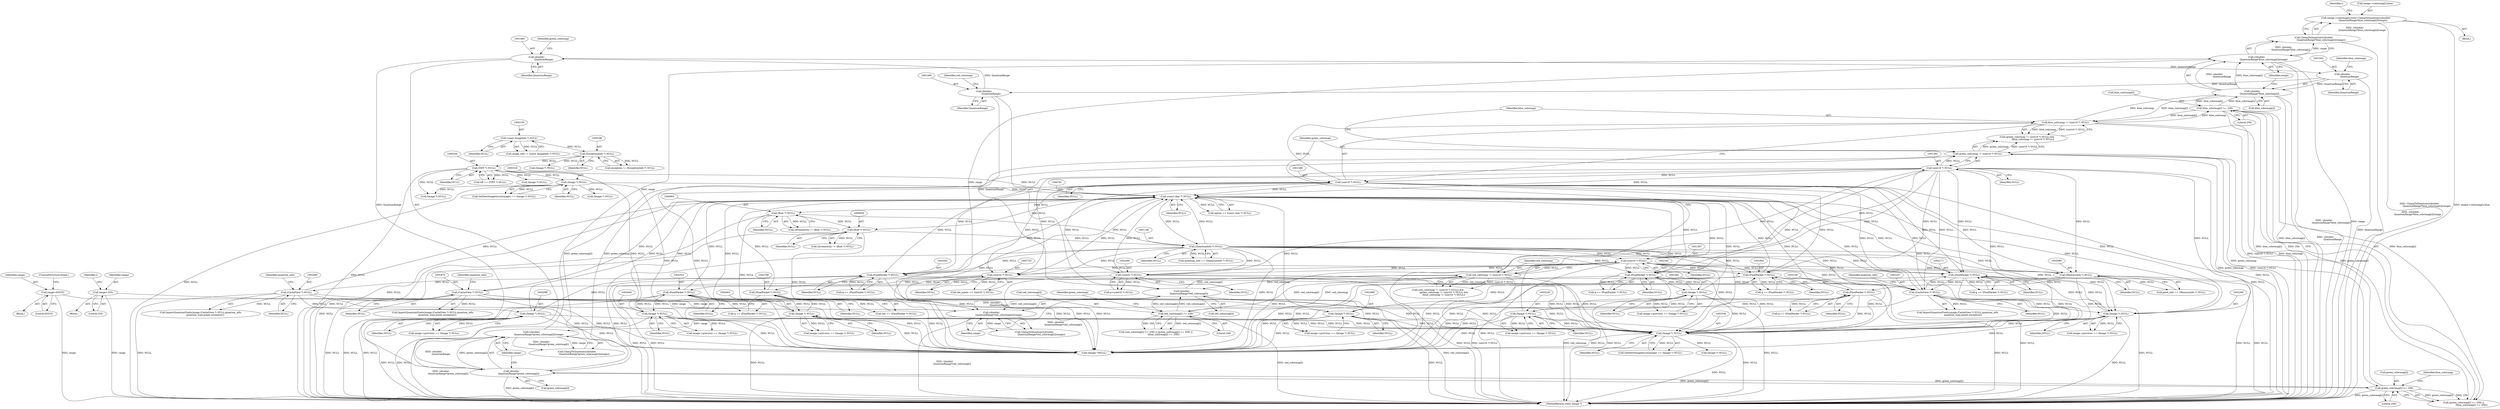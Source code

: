 digraph "0_ImageMagick_58cf5bf4fade82e3b510e8f3463a967278a3e410_0@array" {
"1001490" [label="(Call,image->colormap[i].blue=ClampToQuantum(((double)\n                    QuantumRange*blue_colormap[i])/range))"];
"1001498" [label="(Call,ClampToQuantum(((double)\n                    QuantumRange*blue_colormap[i])/range))"];
"1001499" [label="(Call,((double)\n                    QuantumRange*blue_colormap[i])/range)"];
"1001500" [label="(Call,(double)\n                    QuantumRange*blue_colormap[i])"];
"1001501" [label="(Call,(double)\n                    QuantumRange)"];
"1001483" [label="(Call,(double)\n                    QuantumRange)"];
"1001465" [label="(Call,(double)\n                    QuantumRange)"];
"1001430" [label="(Call,blue_colormap[i] >= 256)"];
"1001395" [label="(Call,blue_colormap != (uint16 *) NULL)"];
"1001397" [label="(Call,(uint16 *) NULL)"];
"1001392" [label="(Call,(uint16 *) NULL)"];
"1001386" [label="(Call,(uint16 *) NULL)"];
"1001145" [label="(Call,(QuantumInfo *) NULL)"];
"1000760" [label="(Call,(const char *) NULL)"];
"1002341" [label="(Call,(PixelPacket *) NULL)"];
"1002460" [label="(Call,(Image *) NULL)"];
"1001861" [label="(Call,(PixelPacket *) NULL)"];
"1001888" [label="(Call,(Image *) NULL)"];
"1001869" [label="(Call,(CacheView *) NULL)"];
"1002087" [label="(Call,(Image *) NULL)"];
"1002068" [label="(Call,(CacheView *) NULL)"];
"1002060" [label="(Call,(PixelPacket *) NULL)"];
"1003000" [label="(Call,(Image *) NULL)"];
"1002797" [label="(Call,(PixelPacket *) NULL)"];
"1002732" [label="(Call,(uint32 *) NULL)"];
"1002639" [label="(Call,(Image *) NULL)"];
"1002522" [label="(Call,(PixelPacket *) NULL)"];
"1002489" [label="(Call,(uint32 *) NULL)"];
"1003149" [label="(Call,(PixelPacket *) NULL)"];
"1003079" [label="(Call,(MemoryInfo *) NULL)"];
"1003228" [label="(Call,(Image *) NULL)"];
"1000317" [label="(Call,(Image *) NULL)"];
"1000243" [label="(Call,(TIFF *) NULL)"];
"1000185" [label="(Call,(ExceptionInfo *) NULL)"];
"1000158" [label="(Call,(const ImageInfo *) NULL)"];
"1003337" [label="(Call,(Image *) NULL)"];
"1002170" [label="(Call,(PixelPacket *) NULL)"];
"1002265" [label="(Call,(Image *) NULL)"];
"1002246" [label="(Call,(CacheView *) NULL)"];
"1000938" [label="(Call,(float *) NULL)"];
"1000900" [label="(Call,(float *) NULL)"];
"1001481" [label="(Call,((double)\n                    QuantumRange*green_colormap[i])/range)"];
"1001482" [label="(Call,(double)\n                    QuantumRange*green_colormap[i])"];
"1001390" [label="(Call,green_colormap != (uint16 *) NULL)"];
"1001425" [label="(Call,green_colormap[i] >= 256)"];
"1001463" [label="(Call,((double)\n                    QuantumRange*red_colormap[i])/range)"];
"1001464" [label="(Call,(double)\n                    QuantumRange*red_colormap[i])"];
"1001384" [label="(Call,red_colormap != (uint16 *) NULL)"];
"1001419" [label="(Call,red_colormap[i] >= 256)"];
"1001436" [label="(Call,range=65535)"];
"1001401" [label="(Call,range=255)"];
"1001147" [label="(Identifier,NULL)"];
"1002732" [label="(Call,(uint32 *) NULL)"];
"1001427" [label="(Identifier,green_colormap)"];
"1001468" [label="(Call,red_colormap[i])"];
"1001426" [label="(Call,green_colormap[i])"];
"1003224" [label="(Call,image->previous == (Image *) NULL)"];
"1002795" [label="(Call,tile == (PixelPacket *) NULL)"];
"1001418" [label="(Call,(red_colormap[i] >= 256) || (green_colormap[i] >= 256) ||\n                      (blue_colormap[i] >= 256))"];
"1001438" [label="(Literal,65535)"];
"1001498" [label="(Call,ClampToQuantum(((double)\n                    QuantumRange*blue_colormap[i])/range))"];
"1001463" [label="(Call,((double)\n                    QuantumRange*red_colormap[i])/range)"];
"1002062" [label="(Identifier,NULL)"];
"1001467" [label="(Identifier,QuantumRange)"];
"1001391" [label="(Identifier,green_colormap)"];
"1000314" [label="(Call,GetNextImageInList(image) == (Image *) NULL)"];
"1002639" [label="(Call,(Image *) NULL)"];
"1000215" [label="(Call,(Image *) NULL)"];
"1003081" [label="(Identifier,NULL)"];
"1001872" [label="(Identifier,quantum_info)"];
"1002089" [label="(Identifier,NULL)"];
"1001439" [label="(ControlStructure,break;)"];
"1001424" [label="(Call,(green_colormap[i] >= 256) ||\n                      (blue_colormap[i] >= 256))"];
"1001389" [label="(Call,(green_colormap != (uint16 *) NULL) &&\n                (blue_colormap != (uint16 *) NULL))"];
"1001483" [label="(Call,(double)\n                    QuantumRange)"];
"1002460" [label="(Call,(Image *) NULL)"];
"1003228" [label="(Call,(Image *) NULL)"];
"1003147" [label="(Call,q == (PixelPacket *) NULL)"];
"1000902" [label="(Identifier,NULL)"];
"1001503" [label="(Identifier,QuantumRange)"];
"1002635" [label="(Call,image->previous == (Image *) NULL)"];
"1000243" [label="(Call,(TIFF *) NULL)"];
"1003230" [label="(Identifier,NULL)"];
"1001397" [label="(Call,(uint16 *) NULL)"];
"1001487" [label="(Identifier,green_colormap)"];
"1002641" [label="(Identifier,NULL)"];
"1001464" [label="(Call,(double)\n                    QuantumRange*red_colormap[i])"];
"1003334" [label="(Call,GetNextImageInList(image) == (Image *) NULL)"];
"1000898" [label="(Call,chromaticity != (float *) NULL)"];
"1001480" [label="(Call,ClampToQuantum(((double)\n                    QuantumRange*green_colormap[i])/range))"];
"1001859" [label="(Call,q == (PixelPacket *) NULL)"];
"1001396" [label="(Identifier,blue_colormap)"];
"1001401" [label="(Call,range=255)"];
"1001871" [label="(Identifier,NULL)"];
"1002462" [label="(Identifier,NULL)"];
"1003400" [label="(Call,(Image *)NULL)"];
"1002730" [label="(Call,tile_pixels == (uint32 *) NULL)"];
"1002522" [label="(Call,(PixelPacket *) NULL)"];
"1001394" [label="(Identifier,NULL)"];
"1000319" [label="(Identifier,NULL)"];
"1001861" [label="(Call,(PixelPacket *) NULL)"];
"1001386" [label="(Call,(uint16 *) NULL)"];
"1002491" [label="(Identifier,NULL)"];
"1002524" [label="(Identifier,NULL)"];
"1001436" [label="(Call,range=65535)"];
"1001403" [label="(Literal,255)"];
"1003002" [label="(Identifier,NULL)"];
"1001384" [label="(Call,red_colormap != (uint16 *) NULL)"];
"1001452" [label="(Identifier,i)"];
"1002339" [label="(Call,q == (PixelPacket *) NULL)"];
"1000936" [label="(Call,chromaticity != (float *) NULL)"];
"1000156" [label="(Call,image_info != (const ImageInfo *) NULL)"];
"1000758" [label="(Call,option == (const char *) NULL)"];
"1002261" [label="(Call,image->previous == (Image *) NULL)"];
"1001469" [label="(Identifier,red_colormap)"];
"1002248" [label="(Identifier,NULL)"];
"1001863" [label="(Identifier,NULL)"];
"1002489" [label="(Call,(uint32 *) NULL)"];
"1002520" [label="(Call,q == (PixelPacket *) NULL)"];
"1003337" [label="(Call,(Image *) NULL)"];
"1001869" [label="(Call,(CacheView *) NULL)"];
"1002070" [label="(Identifier,NULL)"];
"1001400" [label="(Block,)"];
"1001482" [label="(Call,(double)\n                    QuantumRange*green_colormap[i])"];
"1001143" [label="(Call,quantum_info == (QuantumInfo *) NULL)"];
"1001471" [label="(Identifier,range)"];
"1001388" [label="(Identifier,NULL)"];
"1000328" [label="(Call,(Image *) NULL)"];
"1002343" [label="(Identifier,NULL)"];
"1002797" [label="(Call,(PixelPacket *) NULL)"];
"1001501" [label="(Call,(double)\n                    QuantumRange)"];
"1001395" [label="(Call,blue_colormap != (uint16 *) NULL)"];
"1001465" [label="(Call,(double)\n                    QuantumRange)"];
"1001431" [label="(Call,blue_colormap[i])"];
"1000938" [label="(Call,(float *) NULL)"];
"1001402" [label="(Identifier,range)"];
"1001499" [label="(Call,((double)\n                    QuantumRange*blue_colormap[i])/range)"];
"1002071" [label="(Identifier,quantum_info)"];
"1000187" [label="(Identifier,NULL)"];
"1002087" [label="(Call,(Image *) NULL)"];
"1003406" [label="(MethodReturn,static Image *)"];
"1000158" [label="(Call,(const ImageInfo *) NULL)"];
"1001504" [label="(Call,blue_colormap[i])"];
"1002799" [label="(Identifier,NULL)"];
"1001399" [label="(Identifier,NULL)"];
"1002170" [label="(Call,(PixelPacket *) NULL)"];
"1003000" [label="(Call,(Image *) NULL)"];
"1002249" [label="(Identifier,quantum_info)"];
"1000245" [label="(Identifier,NULL)"];
"1001392" [label="(Call,(uint16 *) NULL)"];
"1002066" [label="(Call,ImportQuantumPixels(image,(CacheView *) NULL,quantum_info,\n            quantum_type,pixels,exception))"];
"1001486" [label="(Call,green_colormap[i])"];
"1001383" [label="(Call,(red_colormap != (uint16 *) NULL) &&\n                (green_colormap != (uint16 *) NULL) &&\n                (blue_colormap != (uint16 *) NULL))"];
"1001435" [label="(Block,)"];
"1001507" [label="(Identifier,range)"];
"1001888" [label="(Call,(Image *) NULL)"];
"1001453" [label="(Block,)"];
"1002060" [label="(Call,(PixelPacket *) NULL)"];
"1001462" [label="(Call,ClampToQuantum(((double)\n                    QuantumRange*red_colormap[i])/range))"];
"1001481" [label="(Call,((double)\n                    QuantumRange*green_colormap[i])/range)"];
"1000940" [label="(Identifier,NULL)"];
"1002267" [label="(Identifier,NULL)"];
"1000900" [label="(Call,(float *) NULL)"];
"1002734" [label="(Identifier,NULL)"];
"1000307" [label="(Call,(Image *) NULL)"];
"1001489" [label="(Identifier,range)"];
"1001423" [label="(Literal,256)"];
"1002341" [label="(Call,(PixelPacket *) NULL)"];
"1001890" [label="(Identifier,NULL)"];
"1003149" [label="(Call,(PixelPacket *) NULL)"];
"1001430" [label="(Call,blue_colormap[i] >= 256)"];
"1002456" [label="(Call,image->previous == (Image *) NULL)"];
"1002058" [label="(Call,q == (PixelPacket *) NULL)"];
"1001425" [label="(Call,green_colormap[i] >= 256)"];
"1001145" [label="(Call,(QuantumInfo *) NULL)"];
"1000160" [label="(Identifier,NULL)"];
"1000241" [label="(Call,tiff == (TIFF *) NULL)"];
"1001490" [label="(Call,image->colormap[i].blue=ClampToQuantum(((double)\n                    QuantumRange*blue_colormap[i])/range))"];
"1002168" [label="(Call,q == (PixelPacket *) NULL)"];
"1001434" [label="(Literal,256)"];
"1000185" [label="(Call,(ExceptionInfo *) NULL)"];
"1001420" [label="(Call,red_colormap[i])"];
"1003346" [label="(Call,(Image *) NULL)"];
"1001500" [label="(Call,(double)\n                    QuantumRange*blue_colormap[i])"];
"1001505" [label="(Identifier,blue_colormap)"];
"1000183" [label="(Call,exception != (ExceptionInfo *) NULL)"];
"1000317" [label="(Call,(Image *) NULL)"];
"1002172" [label="(Identifier,NULL)"];
"1001406" [label="(Identifier,i)"];
"1001419" [label="(Call,red_colormap[i] >= 256)"];
"1002487" [label="(Call,p=(uint32 *) NULL)"];
"1002244" [label="(Call,ImportQuantumPixels(image,(CacheView *) NULL,quantum_info,\n              quantum_type,pixels,exception))"];
"1002083" [label="(Call,image->previous == (Image *) NULL)"];
"1003339" [label="(Identifier,NULL)"];
"1002068" [label="(Call,(CacheView *) NULL)"];
"1002265" [label="(Call,(Image *) NULL)"];
"1000760" [label="(Call,(const char *) NULL)"];
"1001884" [label="(Call,image->previous == (Image *) NULL)"];
"1001385" [label="(Identifier,red_colormap)"];
"1003079" [label="(Call,(MemoryInfo *) NULL)"];
"1001429" [label="(Literal,256)"];
"1003077" [label="(Call,pixel_info == (MemoryInfo *) NULL)"];
"1000252" [label="(Call,(Image *) NULL)"];
"1000762" [label="(Identifier,NULL)"];
"1001867" [label="(Call,ImportQuantumPixels(image,(CacheView *) NULL,quantum_info,\n            quantum_type,pixels,exception))"];
"1001437" [label="(Identifier,range)"];
"1001491" [label="(Call,image->colormap[i].blue)"];
"1003151" [label="(Identifier,NULL)"];
"1001390" [label="(Call,green_colormap != (uint16 *) NULL)"];
"1001485" [label="(Identifier,QuantumRange)"];
"1002996" [label="(Call,image->previous == (Image *) NULL)"];
"1002246" [label="(Call,(CacheView *) NULL)"];
"1001432" [label="(Identifier,blue_colormap)"];
"1001490" -> "1001453"  [label="AST: "];
"1001490" -> "1001498"  [label="CFG: "];
"1001491" -> "1001490"  [label="AST: "];
"1001498" -> "1001490"  [label="AST: "];
"1001452" -> "1001490"  [label="CFG: "];
"1001490" -> "1003406"  [label="DDG: ClampToQuantum(((double)\n                    QuantumRange*blue_colormap[i])/range)"];
"1001490" -> "1003406"  [label="DDG: image->colormap[i].blue"];
"1001498" -> "1001490"  [label="DDG: ((double)\n                    QuantumRange*blue_colormap[i])/range"];
"1001498" -> "1001499"  [label="CFG: "];
"1001499" -> "1001498"  [label="AST: "];
"1001498" -> "1003406"  [label="DDG: ((double)\n                    QuantumRange*blue_colormap[i])/range"];
"1001499" -> "1001498"  [label="DDG: (double)\n                    QuantumRange*blue_colormap[i]"];
"1001499" -> "1001498"  [label="DDG: range"];
"1001499" -> "1001507"  [label="CFG: "];
"1001500" -> "1001499"  [label="AST: "];
"1001507" -> "1001499"  [label="AST: "];
"1001499" -> "1003406"  [label="DDG: (double)\n                    QuantumRange*blue_colormap[i]"];
"1001499" -> "1003406"  [label="DDG: range"];
"1001499" -> "1001463"  [label="DDG: range"];
"1001500" -> "1001499"  [label="DDG: (double)\n                    QuantumRange"];
"1001500" -> "1001499"  [label="DDG: blue_colormap[i]"];
"1001481" -> "1001499"  [label="DDG: range"];
"1001500" -> "1001504"  [label="CFG: "];
"1001501" -> "1001500"  [label="AST: "];
"1001504" -> "1001500"  [label="AST: "];
"1001507" -> "1001500"  [label="CFG: "];
"1001500" -> "1003406"  [label="DDG: blue_colormap[i]"];
"1001500" -> "1003406"  [label="DDG: (double)\n                    QuantumRange"];
"1001500" -> "1001395"  [label="DDG: blue_colormap[i]"];
"1001500" -> "1001430"  [label="DDG: blue_colormap[i]"];
"1001501" -> "1001500"  [label="DDG: QuantumRange"];
"1001430" -> "1001500"  [label="DDG: blue_colormap[i]"];
"1001395" -> "1001500"  [label="DDG: blue_colormap"];
"1001501" -> "1001503"  [label="CFG: "];
"1001502" -> "1001501"  [label="AST: "];
"1001503" -> "1001501"  [label="AST: "];
"1001505" -> "1001501"  [label="CFG: "];
"1001501" -> "1003406"  [label="DDG: QuantumRange"];
"1001501" -> "1001465"  [label="DDG: QuantumRange"];
"1001483" -> "1001501"  [label="DDG: QuantumRange"];
"1001483" -> "1001482"  [label="AST: "];
"1001483" -> "1001485"  [label="CFG: "];
"1001484" -> "1001483"  [label="AST: "];
"1001485" -> "1001483"  [label="AST: "];
"1001487" -> "1001483"  [label="CFG: "];
"1001483" -> "1001482"  [label="DDG: QuantumRange"];
"1001465" -> "1001483"  [label="DDG: QuantumRange"];
"1001465" -> "1001464"  [label="AST: "];
"1001465" -> "1001467"  [label="CFG: "];
"1001466" -> "1001465"  [label="AST: "];
"1001467" -> "1001465"  [label="AST: "];
"1001469" -> "1001465"  [label="CFG: "];
"1001465" -> "1001464"  [label="DDG: QuantumRange"];
"1001430" -> "1001424"  [label="AST: "];
"1001430" -> "1001434"  [label="CFG: "];
"1001431" -> "1001430"  [label="AST: "];
"1001434" -> "1001430"  [label="AST: "];
"1001424" -> "1001430"  [label="CFG: "];
"1001430" -> "1003406"  [label="DDG: blue_colormap[i]"];
"1001430" -> "1001395"  [label="DDG: blue_colormap[i]"];
"1001430" -> "1001424"  [label="DDG: blue_colormap[i]"];
"1001430" -> "1001424"  [label="DDG: 256"];
"1001395" -> "1001430"  [label="DDG: blue_colormap"];
"1001395" -> "1001389"  [label="AST: "];
"1001395" -> "1001397"  [label="CFG: "];
"1001396" -> "1001395"  [label="AST: "];
"1001397" -> "1001395"  [label="AST: "];
"1001389" -> "1001395"  [label="CFG: "];
"1001395" -> "1003406"  [label="DDG: (uint16 *) NULL"];
"1001395" -> "1003406"  [label="DDG: blue_colormap"];
"1001395" -> "1001389"  [label="DDG: blue_colormap"];
"1001395" -> "1001389"  [label="DDG: (uint16 *) NULL"];
"1001397" -> "1001395"  [label="DDG: NULL"];
"1001397" -> "1001399"  [label="CFG: "];
"1001398" -> "1001397"  [label="AST: "];
"1001399" -> "1001397"  [label="AST: "];
"1001397" -> "1003406"  [label="DDG: NULL"];
"1001397" -> "1000760"  [label="DDG: NULL"];
"1001392" -> "1001397"  [label="DDG: NULL"];
"1001397" -> "1001861"  [label="DDG: NULL"];
"1001397" -> "1002060"  [label="DDG: NULL"];
"1001397" -> "1002170"  [label="DDG: NULL"];
"1001397" -> "1002246"  [label="DDG: NULL"];
"1001397" -> "1002265"  [label="DDG: NULL"];
"1001397" -> "1002341"  [label="DDG: NULL"];
"1001397" -> "1002489"  [label="DDG: NULL"];
"1001397" -> "1002732"  [label="DDG: NULL"];
"1001397" -> "1003079"  [label="DDG: NULL"];
"1001397" -> "1003337"  [label="DDG: NULL"];
"1001397" -> "1003400"  [label="DDG: NULL"];
"1001392" -> "1001390"  [label="AST: "];
"1001392" -> "1001394"  [label="CFG: "];
"1001393" -> "1001392"  [label="AST: "];
"1001394" -> "1001392"  [label="AST: "];
"1001390" -> "1001392"  [label="CFG: "];
"1001392" -> "1003406"  [label="DDG: NULL"];
"1001392" -> "1000760"  [label="DDG: NULL"];
"1001392" -> "1001390"  [label="DDG: NULL"];
"1001386" -> "1001392"  [label="DDG: NULL"];
"1001392" -> "1001861"  [label="DDG: NULL"];
"1001392" -> "1002060"  [label="DDG: NULL"];
"1001392" -> "1002170"  [label="DDG: NULL"];
"1001392" -> "1002246"  [label="DDG: NULL"];
"1001392" -> "1002265"  [label="DDG: NULL"];
"1001392" -> "1002341"  [label="DDG: NULL"];
"1001392" -> "1002489"  [label="DDG: NULL"];
"1001392" -> "1002732"  [label="DDG: NULL"];
"1001392" -> "1003079"  [label="DDG: NULL"];
"1001392" -> "1003337"  [label="DDG: NULL"];
"1001392" -> "1003400"  [label="DDG: NULL"];
"1001386" -> "1001384"  [label="AST: "];
"1001386" -> "1001388"  [label="CFG: "];
"1001387" -> "1001386"  [label="AST: "];
"1001388" -> "1001386"  [label="AST: "];
"1001384" -> "1001386"  [label="CFG: "];
"1001386" -> "1003406"  [label="DDG: NULL"];
"1001386" -> "1000760"  [label="DDG: NULL"];
"1001386" -> "1001384"  [label="DDG: NULL"];
"1001145" -> "1001386"  [label="DDG: NULL"];
"1001386" -> "1001861"  [label="DDG: NULL"];
"1001386" -> "1002060"  [label="DDG: NULL"];
"1001386" -> "1002170"  [label="DDG: NULL"];
"1001386" -> "1002246"  [label="DDG: NULL"];
"1001386" -> "1002265"  [label="DDG: NULL"];
"1001386" -> "1002341"  [label="DDG: NULL"];
"1001386" -> "1002489"  [label="DDG: NULL"];
"1001386" -> "1002732"  [label="DDG: NULL"];
"1001386" -> "1003079"  [label="DDG: NULL"];
"1001386" -> "1003337"  [label="DDG: NULL"];
"1001386" -> "1003400"  [label="DDG: NULL"];
"1001145" -> "1001143"  [label="AST: "];
"1001145" -> "1001147"  [label="CFG: "];
"1001146" -> "1001145"  [label="AST: "];
"1001147" -> "1001145"  [label="AST: "];
"1001143" -> "1001145"  [label="CFG: "];
"1001145" -> "1003406"  [label="DDG: NULL"];
"1001145" -> "1000760"  [label="DDG: NULL"];
"1001145" -> "1001143"  [label="DDG: NULL"];
"1000760" -> "1001145"  [label="DDG: NULL"];
"1000938" -> "1001145"  [label="DDG: NULL"];
"1000900" -> "1001145"  [label="DDG: NULL"];
"1001145" -> "1001861"  [label="DDG: NULL"];
"1001145" -> "1002060"  [label="DDG: NULL"];
"1001145" -> "1002170"  [label="DDG: NULL"];
"1001145" -> "1002246"  [label="DDG: NULL"];
"1001145" -> "1002265"  [label="DDG: NULL"];
"1001145" -> "1002341"  [label="DDG: NULL"];
"1001145" -> "1002489"  [label="DDG: NULL"];
"1001145" -> "1002732"  [label="DDG: NULL"];
"1001145" -> "1003079"  [label="DDG: NULL"];
"1001145" -> "1003337"  [label="DDG: NULL"];
"1001145" -> "1003400"  [label="DDG: NULL"];
"1000760" -> "1000758"  [label="AST: "];
"1000760" -> "1000762"  [label="CFG: "];
"1000761" -> "1000760"  [label="AST: "];
"1000762" -> "1000760"  [label="AST: "];
"1000758" -> "1000760"  [label="CFG: "];
"1000760" -> "1003406"  [label="DDG: NULL"];
"1000760" -> "1000758"  [label="DDG: NULL"];
"1002341" -> "1000760"  [label="DDG: NULL"];
"1002460" -> "1000760"  [label="DDG: NULL"];
"1001861" -> "1000760"  [label="DDG: NULL"];
"1001888" -> "1000760"  [label="DDG: NULL"];
"1001869" -> "1000760"  [label="DDG: NULL"];
"1002087" -> "1000760"  [label="DDG: NULL"];
"1003000" -> "1000760"  [label="DDG: NULL"];
"1002639" -> "1000760"  [label="DDG: NULL"];
"1003149" -> "1000760"  [label="DDG: NULL"];
"1002060" -> "1000760"  [label="DDG: NULL"];
"1000317" -> "1000760"  [label="DDG: NULL"];
"1002522" -> "1000760"  [label="DDG: NULL"];
"1003337" -> "1000760"  [label="DDG: NULL"];
"1002170" -> "1000760"  [label="DDG: NULL"];
"1002265" -> "1000760"  [label="DDG: NULL"];
"1003079" -> "1000760"  [label="DDG: NULL"];
"1002732" -> "1000760"  [label="DDG: NULL"];
"1002797" -> "1000760"  [label="DDG: NULL"];
"1000243" -> "1000760"  [label="DDG: NULL"];
"1002246" -> "1000760"  [label="DDG: NULL"];
"1002068" -> "1000760"  [label="DDG: NULL"];
"1002489" -> "1000760"  [label="DDG: NULL"];
"1003228" -> "1000760"  [label="DDG: NULL"];
"1000760" -> "1000900"  [label="DDG: NULL"];
"1000760" -> "1000938"  [label="DDG: NULL"];
"1000760" -> "1003400"  [label="DDG: NULL"];
"1002341" -> "1002339"  [label="AST: "];
"1002341" -> "1002343"  [label="CFG: "];
"1002342" -> "1002341"  [label="AST: "];
"1002343" -> "1002341"  [label="AST: "];
"1002339" -> "1002341"  [label="CFG: "];
"1002341" -> "1003406"  [label="DDG: NULL"];
"1002341" -> "1002339"  [label="DDG: NULL"];
"1002460" -> "1002341"  [label="DDG: NULL"];
"1002341" -> "1002460"  [label="DDG: NULL"];
"1002341" -> "1003337"  [label="DDG: NULL"];
"1002341" -> "1003400"  [label="DDG: NULL"];
"1002460" -> "1002456"  [label="AST: "];
"1002460" -> "1002462"  [label="CFG: "];
"1002461" -> "1002460"  [label="AST: "];
"1002462" -> "1002460"  [label="AST: "];
"1002456" -> "1002460"  [label="CFG: "];
"1002460" -> "1003406"  [label="DDG: NULL"];
"1002460" -> "1002456"  [label="DDG: NULL"];
"1002460" -> "1003337"  [label="DDG: NULL"];
"1002460" -> "1003400"  [label="DDG: NULL"];
"1001861" -> "1001859"  [label="AST: "];
"1001861" -> "1001863"  [label="CFG: "];
"1001862" -> "1001861"  [label="AST: "];
"1001863" -> "1001861"  [label="AST: "];
"1001859" -> "1001861"  [label="CFG: "];
"1001861" -> "1003406"  [label="DDG: NULL"];
"1001861" -> "1001859"  [label="DDG: NULL"];
"1001888" -> "1001861"  [label="DDG: NULL"];
"1001861" -> "1001869"  [label="DDG: NULL"];
"1001861" -> "1003337"  [label="DDG: NULL"];
"1001861" -> "1003400"  [label="DDG: NULL"];
"1001888" -> "1001884"  [label="AST: "];
"1001888" -> "1001890"  [label="CFG: "];
"1001889" -> "1001888"  [label="AST: "];
"1001890" -> "1001888"  [label="AST: "];
"1001884" -> "1001888"  [label="CFG: "];
"1001888" -> "1003406"  [label="DDG: NULL"];
"1001888" -> "1001884"  [label="DDG: NULL"];
"1001869" -> "1001888"  [label="DDG: NULL"];
"1001888" -> "1003337"  [label="DDG: NULL"];
"1001888" -> "1003400"  [label="DDG: NULL"];
"1001869" -> "1001867"  [label="AST: "];
"1001869" -> "1001871"  [label="CFG: "];
"1001870" -> "1001869"  [label="AST: "];
"1001871" -> "1001869"  [label="AST: "];
"1001872" -> "1001869"  [label="CFG: "];
"1001869" -> "1003406"  [label="DDG: NULL"];
"1001869" -> "1001867"  [label="DDG: NULL"];
"1001869" -> "1003337"  [label="DDG: NULL"];
"1001869" -> "1003400"  [label="DDG: NULL"];
"1002087" -> "1002083"  [label="AST: "];
"1002087" -> "1002089"  [label="CFG: "];
"1002088" -> "1002087"  [label="AST: "];
"1002089" -> "1002087"  [label="AST: "];
"1002083" -> "1002087"  [label="CFG: "];
"1002087" -> "1003406"  [label="DDG: NULL"];
"1002087" -> "1002060"  [label="DDG: NULL"];
"1002087" -> "1002083"  [label="DDG: NULL"];
"1002068" -> "1002087"  [label="DDG: NULL"];
"1002087" -> "1003337"  [label="DDG: NULL"];
"1002087" -> "1003400"  [label="DDG: NULL"];
"1002068" -> "1002066"  [label="AST: "];
"1002068" -> "1002070"  [label="CFG: "];
"1002069" -> "1002068"  [label="AST: "];
"1002070" -> "1002068"  [label="AST: "];
"1002071" -> "1002068"  [label="CFG: "];
"1002068" -> "1003406"  [label="DDG: NULL"];
"1002068" -> "1002066"  [label="DDG: NULL"];
"1002060" -> "1002068"  [label="DDG: NULL"];
"1002068" -> "1003337"  [label="DDG: NULL"];
"1002068" -> "1003400"  [label="DDG: NULL"];
"1002060" -> "1002058"  [label="AST: "];
"1002060" -> "1002062"  [label="CFG: "];
"1002061" -> "1002060"  [label="AST: "];
"1002062" -> "1002060"  [label="AST: "];
"1002058" -> "1002060"  [label="CFG: "];
"1002060" -> "1003406"  [label="DDG: NULL"];
"1002060" -> "1002058"  [label="DDG: NULL"];
"1002060" -> "1003337"  [label="DDG: NULL"];
"1002060" -> "1003400"  [label="DDG: NULL"];
"1003000" -> "1002996"  [label="AST: "];
"1003000" -> "1003002"  [label="CFG: "];
"1003001" -> "1003000"  [label="AST: "];
"1003002" -> "1003000"  [label="AST: "];
"1002996" -> "1003000"  [label="CFG: "];
"1003000" -> "1003406"  [label="DDG: NULL"];
"1003000" -> "1002797"  [label="DDG: NULL"];
"1003000" -> "1002996"  [label="DDG: NULL"];
"1002797" -> "1003000"  [label="DDG: NULL"];
"1003000" -> "1003337"  [label="DDG: NULL"];
"1003000" -> "1003400"  [label="DDG: NULL"];
"1002797" -> "1002795"  [label="AST: "];
"1002797" -> "1002799"  [label="CFG: "];
"1002798" -> "1002797"  [label="AST: "];
"1002799" -> "1002797"  [label="AST: "];
"1002795" -> "1002797"  [label="CFG: "];
"1002797" -> "1003406"  [label="DDG: NULL"];
"1002797" -> "1002795"  [label="DDG: NULL"];
"1002732" -> "1002797"  [label="DDG: NULL"];
"1002797" -> "1003337"  [label="DDG: NULL"];
"1002797" -> "1003400"  [label="DDG: NULL"];
"1002732" -> "1002730"  [label="AST: "];
"1002732" -> "1002734"  [label="CFG: "];
"1002733" -> "1002732"  [label="AST: "];
"1002734" -> "1002732"  [label="AST: "];
"1002730" -> "1002732"  [label="CFG: "];
"1002732" -> "1003406"  [label="DDG: NULL"];
"1002732" -> "1002730"  [label="DDG: NULL"];
"1002732" -> "1003337"  [label="DDG: NULL"];
"1002732" -> "1003400"  [label="DDG: NULL"];
"1002639" -> "1002635"  [label="AST: "];
"1002639" -> "1002641"  [label="CFG: "];
"1002640" -> "1002639"  [label="AST: "];
"1002641" -> "1002639"  [label="AST: "];
"1002635" -> "1002639"  [label="CFG: "];
"1002639" -> "1003406"  [label="DDG: NULL"];
"1002639" -> "1002522"  [label="DDG: NULL"];
"1002639" -> "1002635"  [label="DDG: NULL"];
"1002522" -> "1002639"  [label="DDG: NULL"];
"1002639" -> "1003337"  [label="DDG: NULL"];
"1002639" -> "1003400"  [label="DDG: NULL"];
"1002522" -> "1002520"  [label="AST: "];
"1002522" -> "1002524"  [label="CFG: "];
"1002523" -> "1002522"  [label="AST: "];
"1002524" -> "1002522"  [label="AST: "];
"1002520" -> "1002522"  [label="CFG: "];
"1002522" -> "1003406"  [label="DDG: NULL"];
"1002522" -> "1002520"  [label="DDG: NULL"];
"1002489" -> "1002522"  [label="DDG: NULL"];
"1002522" -> "1003337"  [label="DDG: NULL"];
"1002522" -> "1003400"  [label="DDG: NULL"];
"1002489" -> "1002487"  [label="AST: "];
"1002489" -> "1002491"  [label="CFG: "];
"1002490" -> "1002489"  [label="AST: "];
"1002491" -> "1002489"  [label="AST: "];
"1002487" -> "1002489"  [label="CFG: "];
"1002489" -> "1003406"  [label="DDG: NULL"];
"1002489" -> "1002487"  [label="DDG: NULL"];
"1002489" -> "1003337"  [label="DDG: NULL"];
"1002489" -> "1003400"  [label="DDG: NULL"];
"1003149" -> "1003147"  [label="AST: "];
"1003149" -> "1003151"  [label="CFG: "];
"1003150" -> "1003149"  [label="AST: "];
"1003151" -> "1003149"  [label="AST: "];
"1003147" -> "1003149"  [label="CFG: "];
"1003149" -> "1003406"  [label="DDG: NULL"];
"1003149" -> "1003147"  [label="DDG: NULL"];
"1003079" -> "1003149"  [label="DDG: NULL"];
"1003228" -> "1003149"  [label="DDG: NULL"];
"1003149" -> "1003228"  [label="DDG: NULL"];
"1003149" -> "1003337"  [label="DDG: NULL"];
"1003149" -> "1003400"  [label="DDG: NULL"];
"1003079" -> "1003077"  [label="AST: "];
"1003079" -> "1003081"  [label="CFG: "];
"1003080" -> "1003079"  [label="AST: "];
"1003081" -> "1003079"  [label="AST: "];
"1003077" -> "1003079"  [label="CFG: "];
"1003079" -> "1003406"  [label="DDG: NULL"];
"1003079" -> "1003077"  [label="DDG: NULL"];
"1003079" -> "1003337"  [label="DDG: NULL"];
"1003079" -> "1003400"  [label="DDG: NULL"];
"1003228" -> "1003224"  [label="AST: "];
"1003228" -> "1003230"  [label="CFG: "];
"1003229" -> "1003228"  [label="AST: "];
"1003230" -> "1003228"  [label="AST: "];
"1003224" -> "1003228"  [label="CFG: "];
"1003228" -> "1003406"  [label="DDG: NULL"];
"1003228" -> "1003224"  [label="DDG: NULL"];
"1003228" -> "1003337"  [label="DDG: NULL"];
"1003228" -> "1003400"  [label="DDG: NULL"];
"1000317" -> "1000314"  [label="AST: "];
"1000317" -> "1000319"  [label="CFG: "];
"1000318" -> "1000317"  [label="AST: "];
"1000319" -> "1000317"  [label="AST: "];
"1000314" -> "1000317"  [label="CFG: "];
"1000317" -> "1003406"  [label="DDG: NULL"];
"1000317" -> "1000307"  [label="DDG: NULL"];
"1000317" -> "1000314"  [label="DDG: NULL"];
"1000243" -> "1000317"  [label="DDG: NULL"];
"1000317" -> "1000328"  [label="DDG: NULL"];
"1000317" -> "1003400"  [label="DDG: NULL"];
"1000243" -> "1000241"  [label="AST: "];
"1000243" -> "1000245"  [label="CFG: "];
"1000244" -> "1000243"  [label="AST: "];
"1000245" -> "1000243"  [label="AST: "];
"1000241" -> "1000243"  [label="CFG: "];
"1000243" -> "1003406"  [label="DDG: NULL"];
"1000243" -> "1000241"  [label="DDG: NULL"];
"1000185" -> "1000243"  [label="DDG: NULL"];
"1000243" -> "1000252"  [label="DDG: NULL"];
"1000243" -> "1000307"  [label="DDG: NULL"];
"1000243" -> "1003400"  [label="DDG: NULL"];
"1000185" -> "1000183"  [label="AST: "];
"1000185" -> "1000187"  [label="CFG: "];
"1000186" -> "1000185"  [label="AST: "];
"1000187" -> "1000185"  [label="AST: "];
"1000183" -> "1000185"  [label="CFG: "];
"1000185" -> "1000183"  [label="DDG: NULL"];
"1000158" -> "1000185"  [label="DDG: NULL"];
"1000185" -> "1000215"  [label="DDG: NULL"];
"1000158" -> "1000156"  [label="AST: "];
"1000158" -> "1000160"  [label="CFG: "];
"1000159" -> "1000158"  [label="AST: "];
"1000160" -> "1000158"  [label="AST: "];
"1000156" -> "1000158"  [label="CFG: "];
"1000158" -> "1000156"  [label="DDG: NULL"];
"1003337" -> "1003334"  [label="AST: "];
"1003337" -> "1003339"  [label="CFG: "];
"1003338" -> "1003337"  [label="AST: "];
"1003339" -> "1003337"  [label="AST: "];
"1003334" -> "1003337"  [label="CFG: "];
"1003337" -> "1003406"  [label="DDG: NULL"];
"1003337" -> "1003334"  [label="DDG: NULL"];
"1002170" -> "1003337"  [label="DDG: NULL"];
"1002265" -> "1003337"  [label="DDG: NULL"];
"1002246" -> "1003337"  [label="DDG: NULL"];
"1003337" -> "1003346"  [label="DDG: NULL"];
"1003337" -> "1003400"  [label="DDG: NULL"];
"1002170" -> "1002168"  [label="AST: "];
"1002170" -> "1002172"  [label="CFG: "];
"1002171" -> "1002170"  [label="AST: "];
"1002172" -> "1002170"  [label="AST: "];
"1002168" -> "1002170"  [label="CFG: "];
"1002170" -> "1003406"  [label="DDG: NULL"];
"1002170" -> "1002168"  [label="DDG: NULL"];
"1002265" -> "1002170"  [label="DDG: NULL"];
"1002246" -> "1002170"  [label="DDG: NULL"];
"1002170" -> "1002246"  [label="DDG: NULL"];
"1002170" -> "1002265"  [label="DDG: NULL"];
"1002170" -> "1003400"  [label="DDG: NULL"];
"1002265" -> "1002261"  [label="AST: "];
"1002265" -> "1002267"  [label="CFG: "];
"1002266" -> "1002265"  [label="AST: "];
"1002267" -> "1002265"  [label="AST: "];
"1002261" -> "1002265"  [label="CFG: "];
"1002265" -> "1003406"  [label="DDG: NULL"];
"1002265" -> "1002261"  [label="DDG: NULL"];
"1002246" -> "1002265"  [label="DDG: NULL"];
"1002265" -> "1003400"  [label="DDG: NULL"];
"1002246" -> "1002244"  [label="AST: "];
"1002246" -> "1002248"  [label="CFG: "];
"1002247" -> "1002246"  [label="AST: "];
"1002248" -> "1002246"  [label="AST: "];
"1002249" -> "1002246"  [label="CFG: "];
"1002246" -> "1003406"  [label="DDG: NULL"];
"1002246" -> "1002244"  [label="DDG: NULL"];
"1002246" -> "1003400"  [label="DDG: NULL"];
"1000938" -> "1000936"  [label="AST: "];
"1000938" -> "1000940"  [label="CFG: "];
"1000939" -> "1000938"  [label="AST: "];
"1000940" -> "1000938"  [label="AST: "];
"1000936" -> "1000938"  [label="CFG: "];
"1000938" -> "1003406"  [label="DDG: NULL"];
"1000938" -> "1000936"  [label="DDG: NULL"];
"1000900" -> "1000938"  [label="DDG: NULL"];
"1000938" -> "1003400"  [label="DDG: NULL"];
"1000900" -> "1000898"  [label="AST: "];
"1000900" -> "1000902"  [label="CFG: "];
"1000901" -> "1000900"  [label="AST: "];
"1000902" -> "1000900"  [label="AST: "];
"1000898" -> "1000900"  [label="CFG: "];
"1000900" -> "1003406"  [label="DDG: NULL"];
"1000900" -> "1000898"  [label="DDG: NULL"];
"1000900" -> "1003400"  [label="DDG: NULL"];
"1001481" -> "1001480"  [label="AST: "];
"1001481" -> "1001489"  [label="CFG: "];
"1001482" -> "1001481"  [label="AST: "];
"1001489" -> "1001481"  [label="AST: "];
"1001480" -> "1001481"  [label="CFG: "];
"1001481" -> "1003406"  [label="DDG: (double)\n                    QuantumRange*green_colormap[i]"];
"1001481" -> "1001480"  [label="DDG: (double)\n                    QuantumRange*green_colormap[i]"];
"1001481" -> "1001480"  [label="DDG: range"];
"1001482" -> "1001481"  [label="DDG: (double)\n                    QuantumRange"];
"1001482" -> "1001481"  [label="DDG: green_colormap[i]"];
"1001463" -> "1001481"  [label="DDG: range"];
"1001482" -> "1001486"  [label="CFG: "];
"1001486" -> "1001482"  [label="AST: "];
"1001489" -> "1001482"  [label="CFG: "];
"1001482" -> "1003406"  [label="DDG: green_colormap[i]"];
"1001482" -> "1001390"  [label="DDG: green_colormap[i]"];
"1001482" -> "1001425"  [label="DDG: green_colormap[i]"];
"1001390" -> "1001482"  [label="DDG: green_colormap"];
"1001425" -> "1001482"  [label="DDG: green_colormap[i]"];
"1001390" -> "1001389"  [label="AST: "];
"1001391" -> "1001390"  [label="AST: "];
"1001396" -> "1001390"  [label="CFG: "];
"1001389" -> "1001390"  [label="CFG: "];
"1001390" -> "1003406"  [label="DDG: (uint16 *) NULL"];
"1001390" -> "1003406"  [label="DDG: green_colormap"];
"1001390" -> "1001389"  [label="DDG: green_colormap"];
"1001390" -> "1001389"  [label="DDG: (uint16 *) NULL"];
"1001425" -> "1001390"  [label="DDG: green_colormap[i]"];
"1001390" -> "1001425"  [label="DDG: green_colormap"];
"1001425" -> "1001424"  [label="AST: "];
"1001425" -> "1001429"  [label="CFG: "];
"1001426" -> "1001425"  [label="AST: "];
"1001429" -> "1001425"  [label="AST: "];
"1001432" -> "1001425"  [label="CFG: "];
"1001424" -> "1001425"  [label="CFG: "];
"1001425" -> "1003406"  [label="DDG: green_colormap[i]"];
"1001425" -> "1001424"  [label="DDG: green_colormap[i]"];
"1001425" -> "1001424"  [label="DDG: 256"];
"1001463" -> "1001462"  [label="AST: "];
"1001463" -> "1001471"  [label="CFG: "];
"1001464" -> "1001463"  [label="AST: "];
"1001471" -> "1001463"  [label="AST: "];
"1001462" -> "1001463"  [label="CFG: "];
"1001463" -> "1003406"  [label="DDG: (double)\n                    QuantumRange*red_colormap[i]"];
"1001463" -> "1001462"  [label="DDG: (double)\n                    QuantumRange*red_colormap[i]"];
"1001463" -> "1001462"  [label="DDG: range"];
"1001464" -> "1001463"  [label="DDG: (double)\n                    QuantumRange"];
"1001464" -> "1001463"  [label="DDG: red_colormap[i]"];
"1001436" -> "1001463"  [label="DDG: range"];
"1001401" -> "1001463"  [label="DDG: range"];
"1001464" -> "1001468"  [label="CFG: "];
"1001468" -> "1001464"  [label="AST: "];
"1001471" -> "1001464"  [label="CFG: "];
"1001464" -> "1003406"  [label="DDG: red_colormap[i]"];
"1001464" -> "1001384"  [label="DDG: red_colormap[i]"];
"1001464" -> "1001419"  [label="DDG: red_colormap[i]"];
"1001384" -> "1001464"  [label="DDG: red_colormap"];
"1001419" -> "1001464"  [label="DDG: red_colormap[i]"];
"1001384" -> "1001383"  [label="AST: "];
"1001385" -> "1001384"  [label="AST: "];
"1001391" -> "1001384"  [label="CFG: "];
"1001383" -> "1001384"  [label="CFG: "];
"1001384" -> "1003406"  [label="DDG: red_colormap"];
"1001384" -> "1003406"  [label="DDG: (uint16 *) NULL"];
"1001384" -> "1001383"  [label="DDG: red_colormap"];
"1001384" -> "1001383"  [label="DDG: (uint16 *) NULL"];
"1001419" -> "1001384"  [label="DDG: red_colormap[i]"];
"1001384" -> "1001419"  [label="DDG: red_colormap"];
"1001419" -> "1001418"  [label="AST: "];
"1001419" -> "1001423"  [label="CFG: "];
"1001420" -> "1001419"  [label="AST: "];
"1001423" -> "1001419"  [label="AST: "];
"1001427" -> "1001419"  [label="CFG: "];
"1001418" -> "1001419"  [label="CFG: "];
"1001419" -> "1003406"  [label="DDG: red_colormap[i]"];
"1001419" -> "1001418"  [label="DDG: red_colormap[i]"];
"1001419" -> "1001418"  [label="DDG: 256"];
"1001436" -> "1001435"  [label="AST: "];
"1001436" -> "1001438"  [label="CFG: "];
"1001437" -> "1001436"  [label="AST: "];
"1001438" -> "1001436"  [label="AST: "];
"1001439" -> "1001436"  [label="CFG: "];
"1001436" -> "1003406"  [label="DDG: range"];
"1001401" -> "1001400"  [label="AST: "];
"1001401" -> "1001403"  [label="CFG: "];
"1001402" -> "1001401"  [label="AST: "];
"1001403" -> "1001401"  [label="AST: "];
"1001406" -> "1001401"  [label="CFG: "];
"1001401" -> "1003406"  [label="DDG: range"];
}
